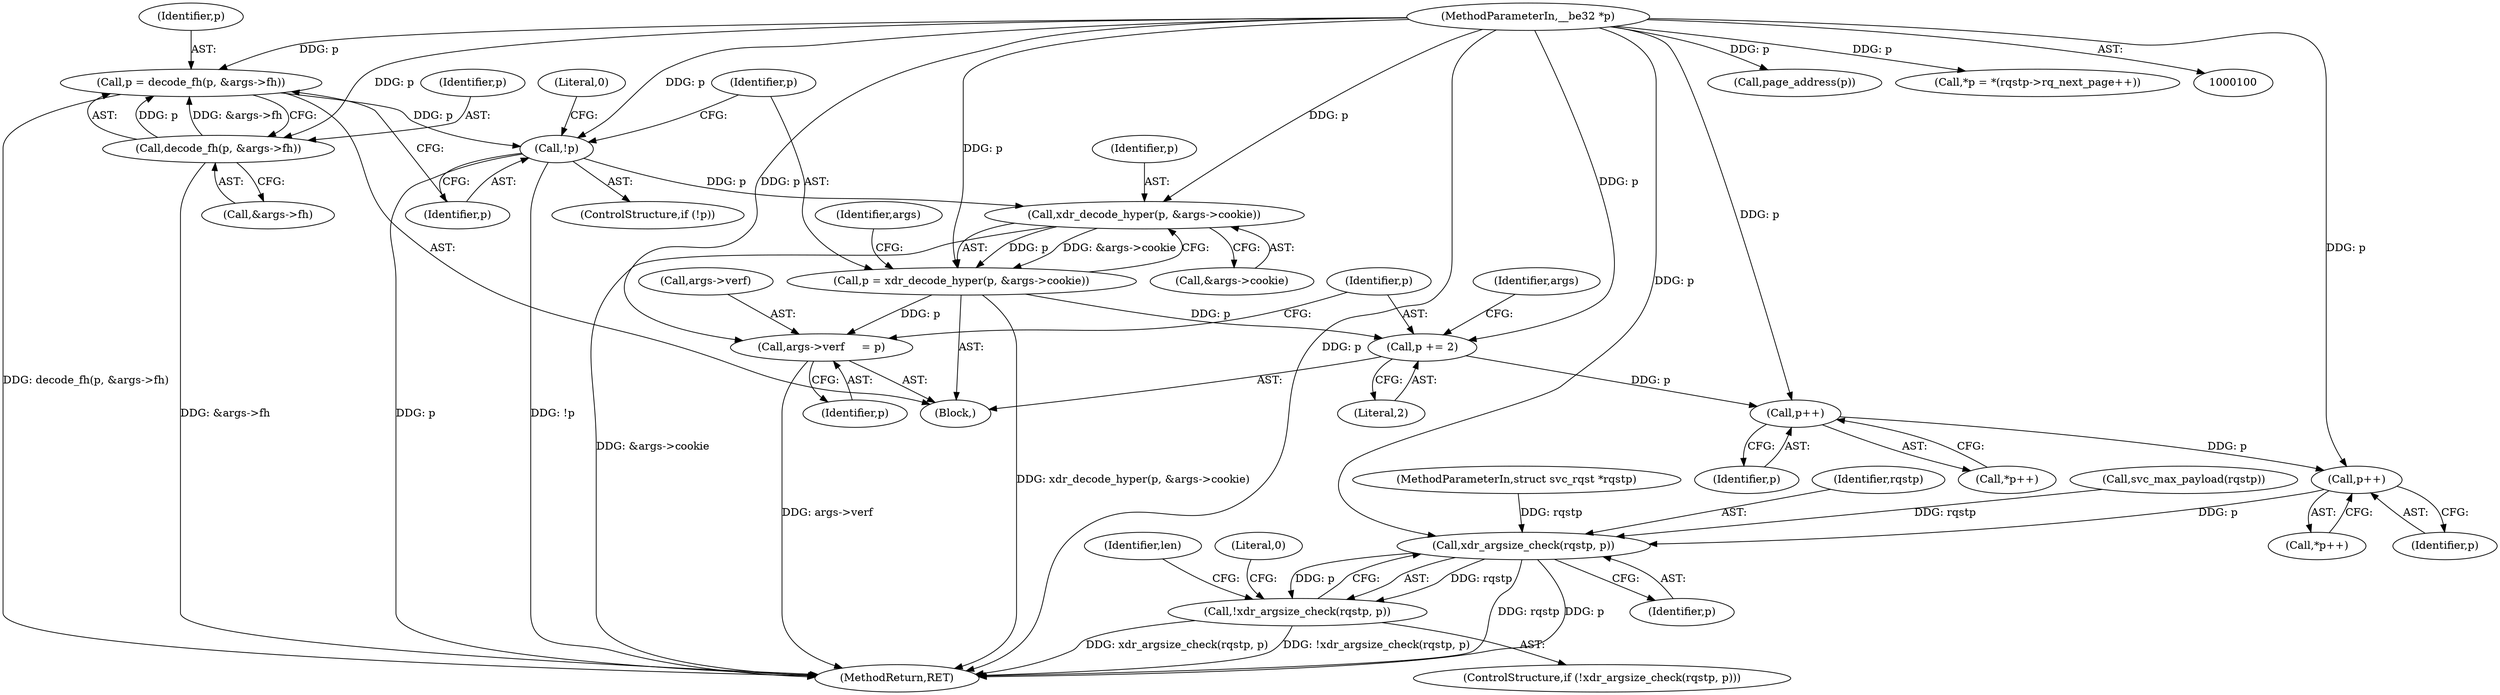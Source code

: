 digraph "0_linux_c70422f760c120480fee4de6c38804c72aa26bc1_7@pointer" {
"1000111" [label="(Call,p = decode_fh(p, &args->fh))"];
"1000113" [label="(Call,decode_fh(p, &args->fh))"];
"1000102" [label="(MethodParameterIn,__be32 *p)"];
"1000120" [label="(Call,!p)"];
"1000126" [label="(Call,xdr_decode_hyper(p, &args->cookie))"];
"1000124" [label="(Call,p = xdr_decode_hyper(p, &args->cookie))"];
"1000132" [label="(Call,args->verf     = p)"];
"1000137" [label="(Call,p += 2)"];
"1000146" [label="(Call,p++)"];
"1000154" [label="(Call,p++)"];
"1000158" [label="(Call,xdr_argsize_check(rqstp, p))"];
"1000157" [label="(Call,!xdr_argsize_check(rqstp, p))"];
"1000139" [label="(Literal,2)"];
"1000126" [label="(Call,xdr_decode_hyper(p, &args->cookie))"];
"1000196" [label="(Call,page_address(p))"];
"1000128" [label="(Call,&args->cookie)"];
"1000137" [label="(Call,p += 2)"];
"1000180" [label="(Call,*p = *(rqstp->rq_next_page++))"];
"1000155" [label="(Identifier,p)"];
"1000157" [label="(Call,!xdr_argsize_check(rqstp, p))"];
"1000104" [label="(Block,)"];
"1000111" [label="(Call,p = decode_fh(p, &args->fh))"];
"1000109" [label="(Call,svc_max_payload(rqstp))"];
"1000113" [label="(Call,decode_fh(p, &args->fh))"];
"1000120" [label="(Call,!p)"];
"1000142" [label="(Identifier,args)"];
"1000156" [label="(ControlStructure,if (!xdr_argsize_check(rqstp, p)))"];
"1000119" [label="(ControlStructure,if (!p))"];
"1000101" [label="(MethodParameterIn,struct svc_rqst *rqstp)"];
"1000136" [label="(Identifier,p)"];
"1000138" [label="(Identifier,p)"];
"1000147" [label="(Identifier,p)"];
"1000160" [label="(Identifier,p)"];
"1000203" [label="(MethodReturn,RET)"];
"1000164" [label="(Identifier,len)"];
"1000146" [label="(Call,p++)"];
"1000124" [label="(Call,p = xdr_decode_hyper(p, &args->cookie))"];
"1000153" [label="(Call,*p++)"];
"1000133" [label="(Call,args->verf)"];
"1000159" [label="(Identifier,rqstp)"];
"1000125" [label="(Identifier,p)"];
"1000127" [label="(Identifier,p)"];
"1000162" [label="(Literal,0)"];
"1000112" [label="(Identifier,p)"];
"1000102" [label="(MethodParameterIn,__be32 *p)"];
"1000115" [label="(Call,&args->fh)"];
"1000154" [label="(Call,p++)"];
"1000134" [label="(Identifier,args)"];
"1000114" [label="(Identifier,p)"];
"1000132" [label="(Call,args->verf     = p)"];
"1000145" [label="(Call,*p++)"];
"1000158" [label="(Call,xdr_argsize_check(rqstp, p))"];
"1000121" [label="(Identifier,p)"];
"1000123" [label="(Literal,0)"];
"1000111" -> "1000104"  [label="AST: "];
"1000111" -> "1000113"  [label="CFG: "];
"1000112" -> "1000111"  [label="AST: "];
"1000113" -> "1000111"  [label="AST: "];
"1000121" -> "1000111"  [label="CFG: "];
"1000111" -> "1000203"  [label="DDG: decode_fh(p, &args->fh)"];
"1000113" -> "1000111"  [label="DDG: p"];
"1000113" -> "1000111"  [label="DDG: &args->fh"];
"1000102" -> "1000111"  [label="DDG: p"];
"1000111" -> "1000120"  [label="DDG: p"];
"1000113" -> "1000115"  [label="CFG: "];
"1000114" -> "1000113"  [label="AST: "];
"1000115" -> "1000113"  [label="AST: "];
"1000113" -> "1000203"  [label="DDG: &args->fh"];
"1000102" -> "1000113"  [label="DDG: p"];
"1000102" -> "1000100"  [label="AST: "];
"1000102" -> "1000203"  [label="DDG: p"];
"1000102" -> "1000120"  [label="DDG: p"];
"1000102" -> "1000124"  [label="DDG: p"];
"1000102" -> "1000126"  [label="DDG: p"];
"1000102" -> "1000132"  [label="DDG: p"];
"1000102" -> "1000137"  [label="DDG: p"];
"1000102" -> "1000146"  [label="DDG: p"];
"1000102" -> "1000154"  [label="DDG: p"];
"1000102" -> "1000158"  [label="DDG: p"];
"1000102" -> "1000180"  [label="DDG: p"];
"1000102" -> "1000196"  [label="DDG: p"];
"1000120" -> "1000119"  [label="AST: "];
"1000120" -> "1000121"  [label="CFG: "];
"1000121" -> "1000120"  [label="AST: "];
"1000123" -> "1000120"  [label="CFG: "];
"1000125" -> "1000120"  [label="CFG: "];
"1000120" -> "1000203"  [label="DDG: p"];
"1000120" -> "1000203"  [label="DDG: !p"];
"1000120" -> "1000126"  [label="DDG: p"];
"1000126" -> "1000124"  [label="AST: "];
"1000126" -> "1000128"  [label="CFG: "];
"1000127" -> "1000126"  [label="AST: "];
"1000128" -> "1000126"  [label="AST: "];
"1000124" -> "1000126"  [label="CFG: "];
"1000126" -> "1000203"  [label="DDG: &args->cookie"];
"1000126" -> "1000124"  [label="DDG: p"];
"1000126" -> "1000124"  [label="DDG: &args->cookie"];
"1000124" -> "1000104"  [label="AST: "];
"1000125" -> "1000124"  [label="AST: "];
"1000134" -> "1000124"  [label="CFG: "];
"1000124" -> "1000203"  [label="DDG: xdr_decode_hyper(p, &args->cookie)"];
"1000124" -> "1000132"  [label="DDG: p"];
"1000124" -> "1000137"  [label="DDG: p"];
"1000132" -> "1000104"  [label="AST: "];
"1000132" -> "1000136"  [label="CFG: "];
"1000133" -> "1000132"  [label="AST: "];
"1000136" -> "1000132"  [label="AST: "];
"1000138" -> "1000132"  [label="CFG: "];
"1000132" -> "1000203"  [label="DDG: args->verf"];
"1000137" -> "1000104"  [label="AST: "];
"1000137" -> "1000139"  [label="CFG: "];
"1000138" -> "1000137"  [label="AST: "];
"1000139" -> "1000137"  [label="AST: "];
"1000142" -> "1000137"  [label="CFG: "];
"1000137" -> "1000146"  [label="DDG: p"];
"1000146" -> "1000145"  [label="AST: "];
"1000146" -> "1000147"  [label="CFG: "];
"1000147" -> "1000146"  [label="AST: "];
"1000145" -> "1000146"  [label="CFG: "];
"1000146" -> "1000154"  [label="DDG: p"];
"1000154" -> "1000153"  [label="AST: "];
"1000154" -> "1000155"  [label="CFG: "];
"1000155" -> "1000154"  [label="AST: "];
"1000153" -> "1000154"  [label="CFG: "];
"1000154" -> "1000158"  [label="DDG: p"];
"1000158" -> "1000157"  [label="AST: "];
"1000158" -> "1000160"  [label="CFG: "];
"1000159" -> "1000158"  [label="AST: "];
"1000160" -> "1000158"  [label="AST: "];
"1000157" -> "1000158"  [label="CFG: "];
"1000158" -> "1000203"  [label="DDG: rqstp"];
"1000158" -> "1000203"  [label="DDG: p"];
"1000158" -> "1000157"  [label="DDG: rqstp"];
"1000158" -> "1000157"  [label="DDG: p"];
"1000109" -> "1000158"  [label="DDG: rqstp"];
"1000101" -> "1000158"  [label="DDG: rqstp"];
"1000157" -> "1000156"  [label="AST: "];
"1000162" -> "1000157"  [label="CFG: "];
"1000164" -> "1000157"  [label="CFG: "];
"1000157" -> "1000203"  [label="DDG: !xdr_argsize_check(rqstp, p)"];
"1000157" -> "1000203"  [label="DDG: xdr_argsize_check(rqstp, p)"];
}
